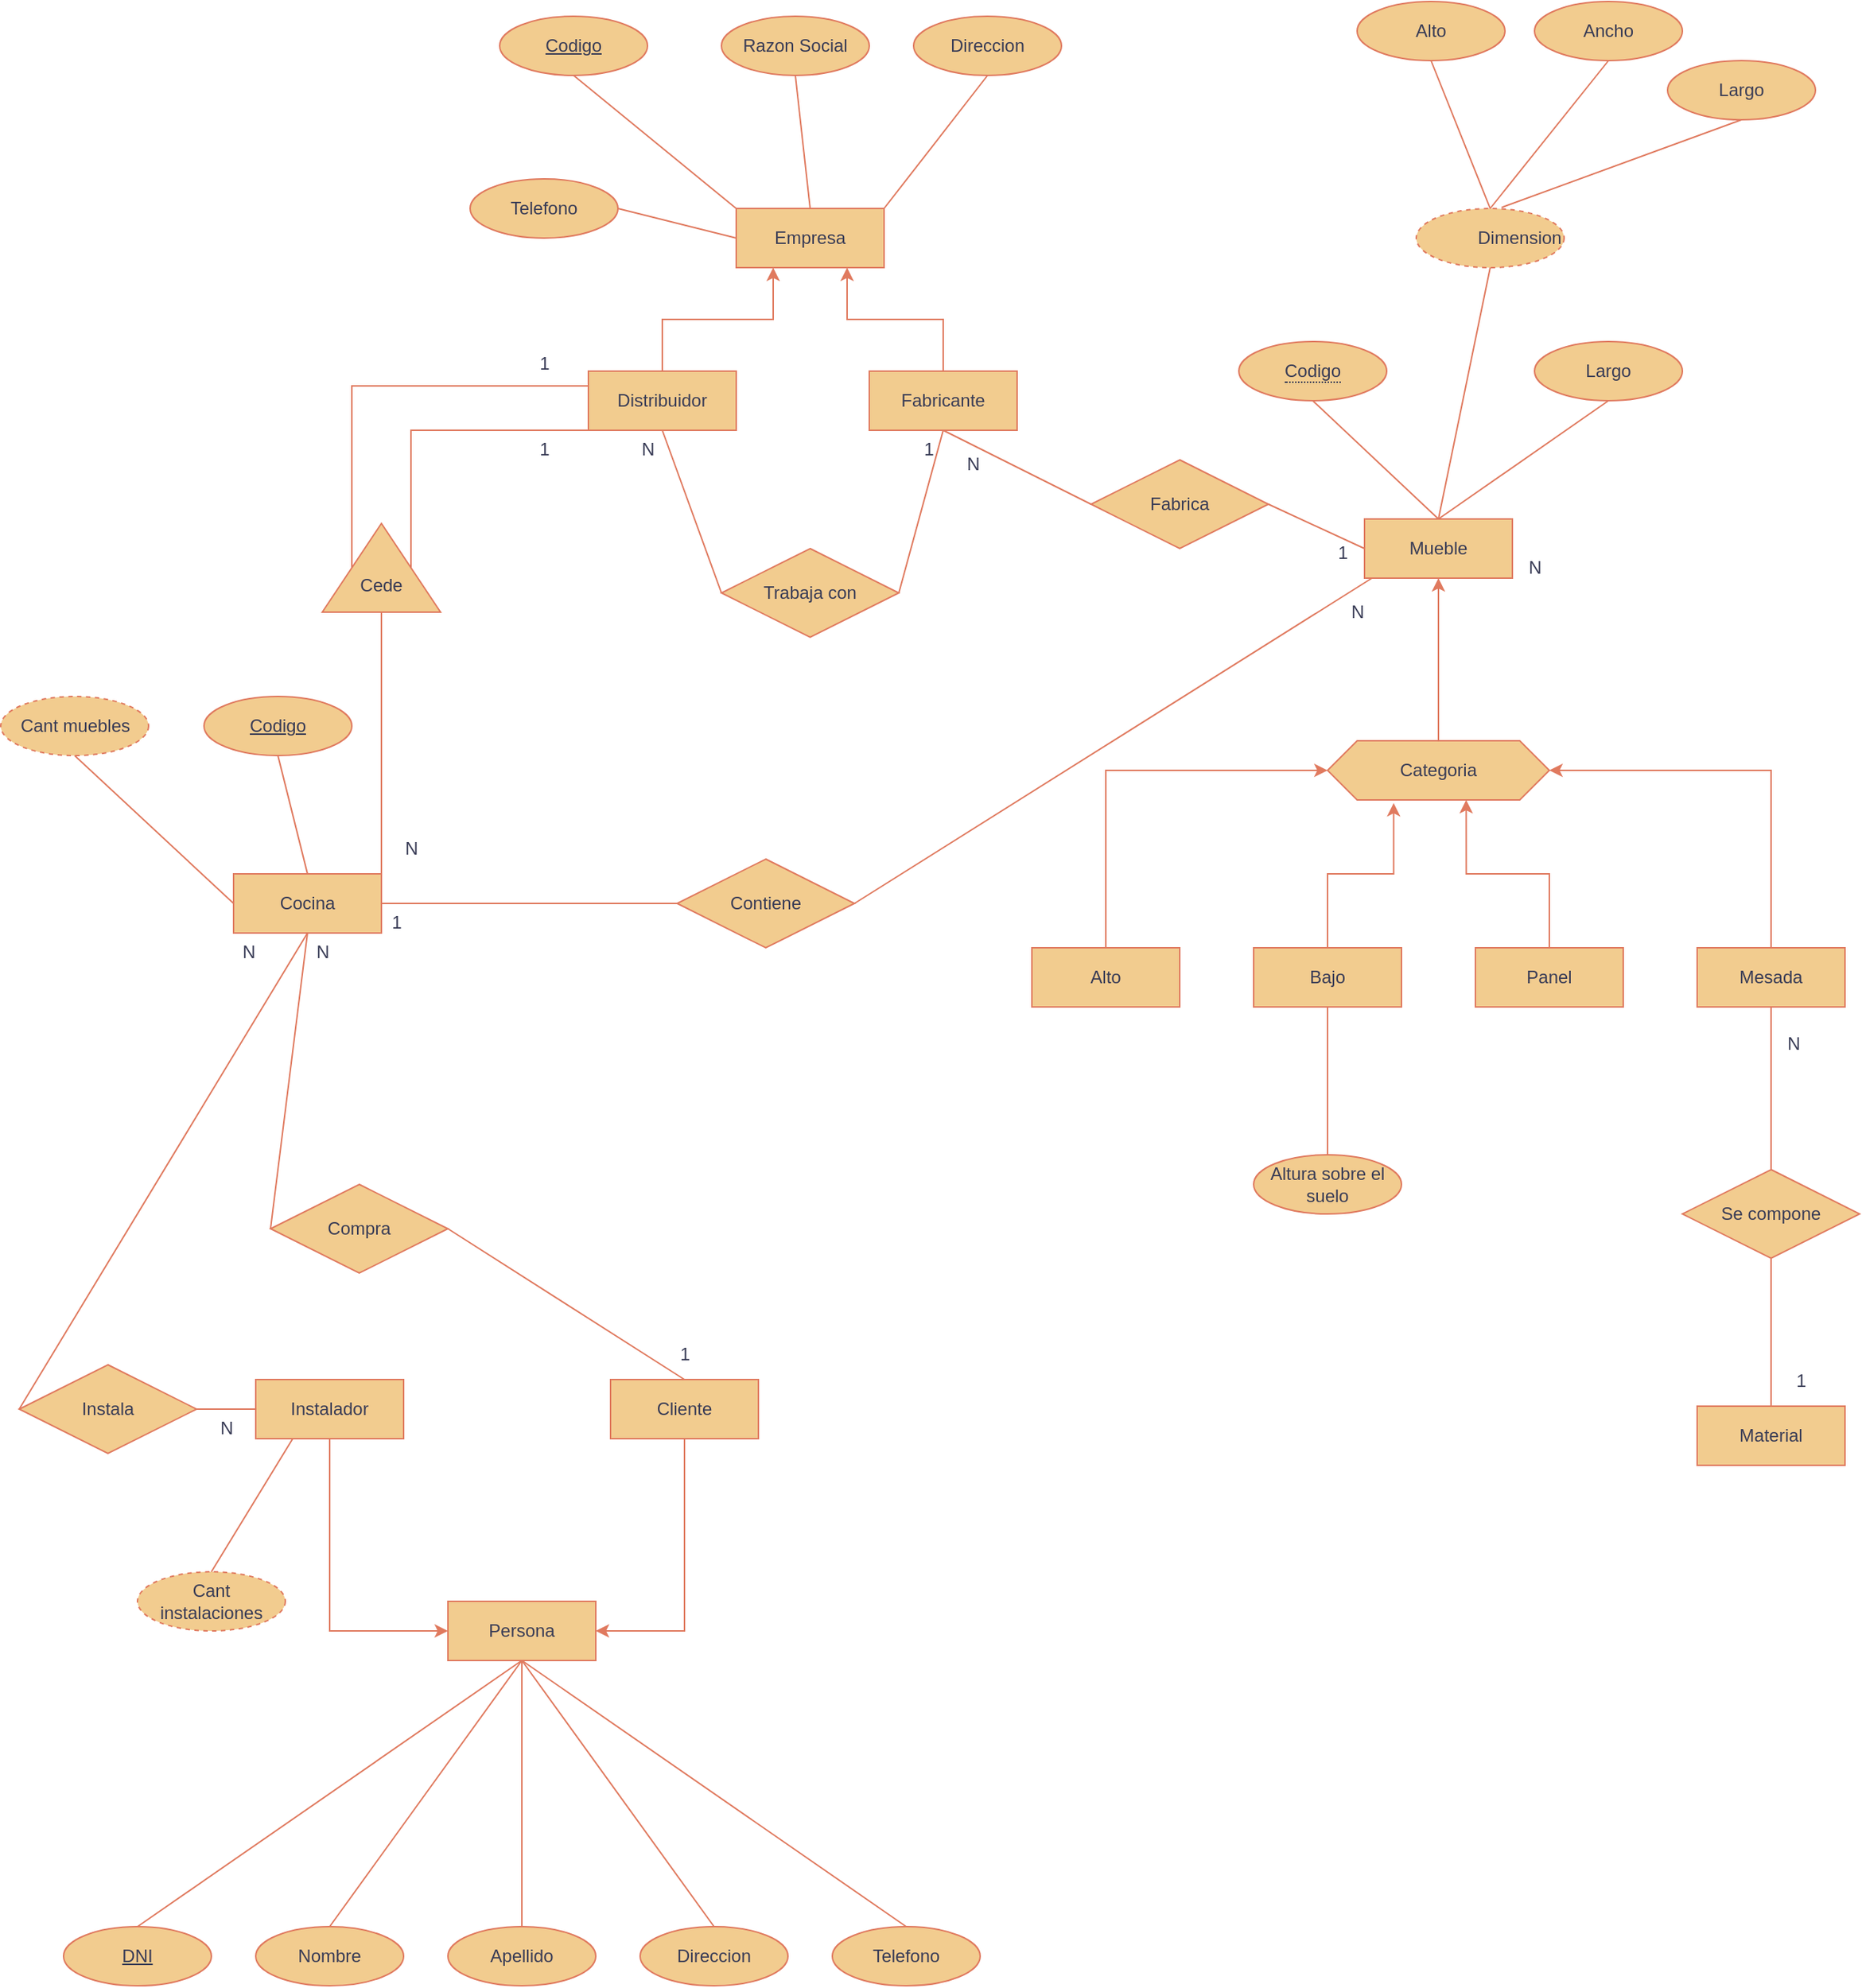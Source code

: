 <mxfile version="21.6.5" type="device">
  <diagram id="R2lEEEUBdFMjLlhIrx00" name="Page-1">
    <mxGraphModel dx="2899" dy="2183" grid="1" gridSize="10" guides="1" tooltips="1" connect="1" arrows="1" fold="1" page="1" pageScale="1" pageWidth="850" pageHeight="1100" math="0" shadow="0" extFonts="Permanent Marker^https://fonts.googleapis.com/css?family=Permanent+Marker">
      <root>
        <mxCell id="0" />
        <mxCell id="1" parent="0" />
        <mxCell id="NryGgpOGRcK6F-IaQpkT-3" value="Empresa&lt;span dir=&quot;ltr&quot; class=&quot;ui-provider iv b c d e f g h i j k l m n o p q r s t u v w x y z ab ac ae af ag ah ai aj ak&quot;&gt;&lt;/span&gt;" style="whiteSpace=wrap;html=1;align=center;strokeColor=#E07A5F;fontColor=#393C56;fillColor=#F2CC8F;" vertex="1" parent="1">
          <mxGeometry x="-60" y="20" width="100" height="40" as="geometry" />
        </mxCell>
        <mxCell id="NryGgpOGRcK6F-IaQpkT-4" value="Mueble" style="whiteSpace=wrap;html=1;align=center;strokeColor=#E07A5F;fontColor=#393C56;fillColor=#F2CC8F;" vertex="1" parent="1">
          <mxGeometry x="365" y="230" width="100" height="40" as="geometry" />
        </mxCell>
        <mxCell id="NryGgpOGRcK6F-IaQpkT-24" style="edgeStyle=orthogonalEdgeStyle;rounded=0;orthogonalLoop=1;jettySize=auto;html=1;exitX=0.5;exitY=0;exitDx=0;exitDy=0;entryX=0;entryY=0.5;entryDx=0;entryDy=0;strokeColor=#E07A5F;fontColor=#393C56;fillColor=#F2CC8F;" edge="1" parent="1" source="NryGgpOGRcK6F-IaQpkT-5" target="NryGgpOGRcK6F-IaQpkT-23">
          <mxGeometry relative="1" as="geometry">
            <mxPoint x="190.0" y="520" as="sourcePoint" />
          </mxGeometry>
        </mxCell>
        <mxCell id="NryGgpOGRcK6F-IaQpkT-5" value="Alto" style="whiteSpace=wrap;html=1;align=center;strokeColor=#E07A5F;fontColor=#393C56;fillColor=#F2CC8F;" vertex="1" parent="1">
          <mxGeometry x="140" y="520" width="100" height="40" as="geometry" />
        </mxCell>
        <mxCell id="NryGgpOGRcK6F-IaQpkT-6" value="&lt;span style=&quot;border-bottom: 1px dotted&quot;&gt;Codigo&lt;/span&gt;" style="ellipse;whiteSpace=wrap;html=1;align=center;strokeColor=#E07A5F;fontColor=#393C56;fillColor=#F2CC8F;" vertex="1" parent="1">
          <mxGeometry x="280" y="110" width="100" height="40" as="geometry" />
        </mxCell>
        <mxCell id="NryGgpOGRcK6F-IaQpkT-8" value="" style="endArrow=none;html=1;rounded=0;strokeColor=#E07A5F;fontColor=#393C56;fillColor=#F2CC8F;entryX=0.5;entryY=1;entryDx=0;entryDy=0;exitX=0.5;exitY=0;exitDx=0;exitDy=0;" edge="1" parent="1" source="NryGgpOGRcK6F-IaQpkT-4" target="NryGgpOGRcK6F-IaQpkT-6">
          <mxGeometry width="50" height="50" relative="1" as="geometry">
            <mxPoint x="330" y="130" as="sourcePoint" />
            <mxPoint x="360" y="160" as="targetPoint" />
          </mxGeometry>
        </mxCell>
        <mxCell id="NryGgpOGRcK6F-IaQpkT-9" value="&lt;blockquote style=&quot;margin: 0 0 0 40px; border: none; padding: 0px;&quot;&gt;Dimension&lt;/blockquote&gt;" style="ellipse;whiteSpace=wrap;html=1;align=center;dashed=1;strokeColor=#E07A5F;fontColor=#393C56;fillColor=#F2CC8F;" vertex="1" parent="1">
          <mxGeometry x="400" y="20" width="100" height="40" as="geometry" />
        </mxCell>
        <mxCell id="NryGgpOGRcK6F-IaQpkT-10" value="" style="endArrow=none;html=1;rounded=0;strokeColor=#E07A5F;fontColor=#393C56;fillColor=#F2CC8F;entryX=0.5;entryY=1;entryDx=0;entryDy=0;exitX=0.5;exitY=0;exitDx=0;exitDy=0;" edge="1" parent="1" source="NryGgpOGRcK6F-IaQpkT-4" target="NryGgpOGRcK6F-IaQpkT-9">
          <mxGeometry width="50" height="50" relative="1" as="geometry">
            <mxPoint x="355" y="130" as="sourcePoint" />
            <mxPoint x="330" y="70" as="targetPoint" />
          </mxGeometry>
        </mxCell>
        <mxCell id="NryGgpOGRcK6F-IaQpkT-11" value="Alto" style="ellipse;whiteSpace=wrap;html=1;align=center;strokeColor=#E07A5F;fontColor=#393C56;fillColor=#F2CC8F;" vertex="1" parent="1">
          <mxGeometry x="360" y="-120" width="100" height="40" as="geometry" />
        </mxCell>
        <mxCell id="NryGgpOGRcK6F-IaQpkT-12" value="Ancho" style="ellipse;whiteSpace=wrap;html=1;align=center;strokeColor=#E07A5F;fontColor=#393C56;fillColor=#F2CC8F;" vertex="1" parent="1">
          <mxGeometry x="480" y="-120" width="100" height="40" as="geometry" />
        </mxCell>
        <mxCell id="NryGgpOGRcK6F-IaQpkT-13" value="Largo" style="ellipse;whiteSpace=wrap;html=1;align=center;strokeColor=#E07A5F;fontColor=#393C56;fillColor=#F2CC8F;" vertex="1" parent="1">
          <mxGeometry x="570" y="-80" width="100" height="40" as="geometry" />
        </mxCell>
        <mxCell id="NryGgpOGRcK6F-IaQpkT-14" value="" style="endArrow=none;html=1;rounded=0;strokeColor=#E07A5F;fontColor=#393C56;fillColor=#F2CC8F;entryX=0.5;entryY=1;entryDx=0;entryDy=0;exitX=0.5;exitY=0;exitDx=0;exitDy=0;" edge="1" parent="1" source="NryGgpOGRcK6F-IaQpkT-9" target="NryGgpOGRcK6F-IaQpkT-11">
          <mxGeometry width="50" height="50" relative="1" as="geometry">
            <mxPoint x="360" y="140" as="sourcePoint" />
            <mxPoint x="460" y="70" as="targetPoint" />
          </mxGeometry>
        </mxCell>
        <mxCell id="NryGgpOGRcK6F-IaQpkT-15" value="" style="endArrow=none;html=1;rounded=0;strokeColor=#E07A5F;fontColor=#393C56;fillColor=#F2CC8F;entryX=0.5;entryY=1;entryDx=0;entryDy=0;exitX=0.5;exitY=0;exitDx=0;exitDy=0;" edge="1" parent="1" source="NryGgpOGRcK6F-IaQpkT-9" target="NryGgpOGRcK6F-IaQpkT-12">
          <mxGeometry width="50" height="50" relative="1" as="geometry">
            <mxPoint x="460" y="30" as="sourcePoint" />
            <mxPoint x="420" y="-70" as="targetPoint" />
          </mxGeometry>
        </mxCell>
        <mxCell id="NryGgpOGRcK6F-IaQpkT-16" value="" style="endArrow=none;html=1;rounded=0;strokeColor=#E07A5F;fontColor=#393C56;fillColor=#F2CC8F;entryX=0.5;entryY=1;entryDx=0;entryDy=0;exitX=0.577;exitY=-0.017;exitDx=0;exitDy=0;exitPerimeter=0;" edge="1" parent="1" source="NryGgpOGRcK6F-IaQpkT-9" target="NryGgpOGRcK6F-IaQpkT-13">
          <mxGeometry width="50" height="50" relative="1" as="geometry">
            <mxPoint x="460" y="30" as="sourcePoint" />
            <mxPoint x="540" y="-70" as="targetPoint" />
          </mxGeometry>
        </mxCell>
        <mxCell id="NryGgpOGRcK6F-IaQpkT-18" value="Largo" style="ellipse;whiteSpace=wrap;html=1;align=center;strokeColor=#E07A5F;fontColor=#393C56;fillColor=#F2CC8F;" vertex="1" parent="1">
          <mxGeometry x="480" y="110" width="100" height="40" as="geometry" />
        </mxCell>
        <mxCell id="NryGgpOGRcK6F-IaQpkT-19" value="" style="endArrow=none;html=1;rounded=0;strokeColor=#E07A5F;fontColor=#393C56;fillColor=#F2CC8F;entryX=0.5;entryY=1;entryDx=0;entryDy=0;exitX=0.5;exitY=0;exitDx=0;exitDy=0;" edge="1" parent="1" source="NryGgpOGRcK6F-IaQpkT-4" target="NryGgpOGRcK6F-IaQpkT-18">
          <mxGeometry width="50" height="50" relative="1" as="geometry">
            <mxPoint x="528" y="129" as="sourcePoint" />
            <mxPoint x="690" y="70" as="targetPoint" />
          </mxGeometry>
        </mxCell>
        <mxCell id="NryGgpOGRcK6F-IaQpkT-25" style="edgeStyle=orthogonalEdgeStyle;rounded=0;orthogonalLoop=1;jettySize=auto;html=1;exitX=0.5;exitY=0;exitDx=0;exitDy=0;entryX=0.298;entryY=1.052;entryDx=0;entryDy=0;entryPerimeter=0;strokeColor=#E07A5F;fontColor=#393C56;fillColor=#F2CC8F;" edge="1" parent="1" source="NryGgpOGRcK6F-IaQpkT-20" target="NryGgpOGRcK6F-IaQpkT-23">
          <mxGeometry relative="1" as="geometry" />
        </mxCell>
        <mxCell id="NryGgpOGRcK6F-IaQpkT-20" value="Bajo" style="whiteSpace=wrap;html=1;align=center;strokeColor=#E07A5F;fontColor=#393C56;fillColor=#F2CC8F;" vertex="1" parent="1">
          <mxGeometry x="290" y="520" width="100" height="40" as="geometry" />
        </mxCell>
        <mxCell id="NryGgpOGRcK6F-IaQpkT-27" style="edgeStyle=orthogonalEdgeStyle;rounded=0;orthogonalLoop=1;jettySize=auto;html=1;exitX=0.5;exitY=0;exitDx=0;exitDy=0;entryX=1;entryY=0.5;entryDx=0;entryDy=0;strokeColor=#E07A5F;fontColor=#393C56;fillColor=#F2CC8F;" edge="1" parent="1" source="NryGgpOGRcK6F-IaQpkT-21" target="NryGgpOGRcK6F-IaQpkT-23">
          <mxGeometry relative="1" as="geometry" />
        </mxCell>
        <mxCell id="NryGgpOGRcK6F-IaQpkT-21" value="Mesada" style="whiteSpace=wrap;html=1;align=center;strokeColor=#E07A5F;fontColor=#393C56;fillColor=#F2CC8F;" vertex="1" parent="1">
          <mxGeometry x="590" y="520" width="100" height="40" as="geometry" />
        </mxCell>
        <mxCell id="NryGgpOGRcK6F-IaQpkT-26" style="edgeStyle=orthogonalEdgeStyle;rounded=0;orthogonalLoop=1;jettySize=auto;html=1;exitX=0.5;exitY=0;exitDx=0;exitDy=0;entryX=0.625;entryY=1;entryDx=0;entryDy=0;strokeColor=#E07A5F;fontColor=#393C56;fillColor=#F2CC8F;" edge="1" parent="1" source="NryGgpOGRcK6F-IaQpkT-22" target="NryGgpOGRcK6F-IaQpkT-23">
          <mxGeometry relative="1" as="geometry" />
        </mxCell>
        <mxCell id="NryGgpOGRcK6F-IaQpkT-22" value="Panel" style="whiteSpace=wrap;html=1;align=center;strokeColor=#E07A5F;fontColor=#393C56;fillColor=#F2CC8F;" vertex="1" parent="1">
          <mxGeometry x="440" y="520" width="100" height="40" as="geometry" />
        </mxCell>
        <mxCell id="NryGgpOGRcK6F-IaQpkT-28" style="edgeStyle=orthogonalEdgeStyle;rounded=0;orthogonalLoop=1;jettySize=auto;html=1;entryX=0.5;entryY=1;entryDx=0;entryDy=0;strokeColor=#E07A5F;fontColor=#393C56;fillColor=#F2CC8F;" edge="1" parent="1" source="NryGgpOGRcK6F-IaQpkT-23" target="NryGgpOGRcK6F-IaQpkT-4">
          <mxGeometry relative="1" as="geometry" />
        </mxCell>
        <mxCell id="NryGgpOGRcK6F-IaQpkT-23" value="Categoria" style="shape=hexagon;perimeter=hexagonPerimeter2;whiteSpace=wrap;html=1;fixedSize=1;strokeColor=#E07A5F;fontColor=#393C56;fillColor=#F2CC8F;" vertex="1" parent="1">
          <mxGeometry x="340" y="380" width="150" height="40" as="geometry" />
        </mxCell>
        <mxCell id="NryGgpOGRcK6F-IaQpkT-29" value="Se compone" style="shape=rhombus;perimeter=rhombusPerimeter;whiteSpace=wrap;html=1;align=center;strokeColor=#E07A5F;fontColor=#393C56;fillColor=#F2CC8F;" vertex="1" parent="1">
          <mxGeometry x="580" y="670" width="120" height="60" as="geometry" />
        </mxCell>
        <mxCell id="NryGgpOGRcK6F-IaQpkT-30" value="Material" style="whiteSpace=wrap;html=1;align=center;strokeColor=#E07A5F;fontColor=#393C56;fillColor=#F2CC8F;" vertex="1" parent="1">
          <mxGeometry x="590" y="830" width="100" height="40" as="geometry" />
        </mxCell>
        <mxCell id="NryGgpOGRcK6F-IaQpkT-31" value="" style="endArrow=none;html=1;rounded=0;strokeColor=#E07A5F;fontColor=#393C56;fillColor=#F2CC8F;entryX=0.5;entryY=0;entryDx=0;entryDy=0;exitX=0.5;exitY=1;exitDx=0;exitDy=0;" edge="1" parent="1" source="NryGgpOGRcK6F-IaQpkT-21" target="NryGgpOGRcK6F-IaQpkT-29">
          <mxGeometry width="50" height="50" relative="1" as="geometry">
            <mxPoint x="475" y="260" as="sourcePoint" />
            <mxPoint x="550" y="240" as="targetPoint" />
          </mxGeometry>
        </mxCell>
        <mxCell id="NryGgpOGRcK6F-IaQpkT-32" value="" style="endArrow=none;html=1;rounded=0;strokeColor=#E07A5F;fontColor=#393C56;fillColor=#F2CC8F;entryX=0.5;entryY=0;entryDx=0;entryDy=0;exitX=0.5;exitY=1;exitDx=0;exitDy=0;" edge="1" parent="1" source="NryGgpOGRcK6F-IaQpkT-29" target="NryGgpOGRcK6F-IaQpkT-30">
          <mxGeometry width="50" height="50" relative="1" as="geometry">
            <mxPoint x="650" y="570" as="sourcePoint" />
            <mxPoint x="650" y="680" as="targetPoint" />
          </mxGeometry>
        </mxCell>
        <mxCell id="NryGgpOGRcK6F-IaQpkT-33" value="Altura sobre el suelo" style="ellipse;whiteSpace=wrap;html=1;align=center;strokeColor=#E07A5F;fontColor=#393C56;fillColor=#F2CC8F;" vertex="1" parent="1">
          <mxGeometry x="290" y="660" width="100" height="40" as="geometry" />
        </mxCell>
        <mxCell id="NryGgpOGRcK6F-IaQpkT-34" value="" style="endArrow=none;html=1;rounded=0;strokeColor=#E07A5F;fontColor=#393C56;fillColor=#F2CC8F;entryX=0.5;entryY=0;entryDx=0;entryDy=0;exitX=0.5;exitY=1;exitDx=0;exitDy=0;" edge="1" parent="1" source="NryGgpOGRcK6F-IaQpkT-20" target="NryGgpOGRcK6F-IaQpkT-33">
          <mxGeometry width="50" height="50" relative="1" as="geometry">
            <mxPoint x="650" y="570" as="sourcePoint" />
            <mxPoint x="650" y="680" as="targetPoint" />
          </mxGeometry>
        </mxCell>
        <mxCell id="NryGgpOGRcK6F-IaQpkT-35" value="Codigo" style="ellipse;whiteSpace=wrap;html=1;align=center;fontStyle=4;strokeColor=#E07A5F;fontColor=#393C56;fillColor=#F2CC8F;" vertex="1" parent="1">
          <mxGeometry x="-220" y="-110" width="100" height="40" as="geometry" />
        </mxCell>
        <mxCell id="NryGgpOGRcK6F-IaQpkT-36" value="Direccion" style="ellipse;whiteSpace=wrap;html=1;align=center;strokeColor=#E07A5F;fontColor=#393C56;fillColor=#F2CC8F;" vertex="1" parent="1">
          <mxGeometry x="60" y="-110" width="100" height="40" as="geometry" />
        </mxCell>
        <mxCell id="NryGgpOGRcK6F-IaQpkT-37" value="Razon Social" style="ellipse;whiteSpace=wrap;html=1;align=center;strokeColor=#E07A5F;fontColor=#393C56;fillColor=#F2CC8F;" vertex="1" parent="1">
          <mxGeometry x="-70" y="-110" width="100" height="40" as="geometry" />
        </mxCell>
        <mxCell id="NryGgpOGRcK6F-IaQpkT-38" value="Telefono" style="ellipse;whiteSpace=wrap;html=1;align=center;strokeColor=#E07A5F;fontColor=#393C56;fillColor=#F2CC8F;" vertex="1" parent="1">
          <mxGeometry x="-240" width="100" height="40" as="geometry" />
        </mxCell>
        <mxCell id="NryGgpOGRcK6F-IaQpkT-39" value="" style="endArrow=none;html=1;rounded=0;strokeColor=#E07A5F;fontColor=#393C56;fillColor=#F2CC8F;entryX=1;entryY=0.5;entryDx=0;entryDy=0;exitX=0;exitY=0.5;exitDx=0;exitDy=0;" edge="1" parent="1" source="NryGgpOGRcK6F-IaQpkT-3" target="NryGgpOGRcK6F-IaQpkT-38">
          <mxGeometry width="50" height="50" relative="1" as="geometry">
            <mxPoint x="410" y="100" as="sourcePoint" />
            <mxPoint x="400" y="30" as="targetPoint" />
          </mxGeometry>
        </mxCell>
        <mxCell id="NryGgpOGRcK6F-IaQpkT-40" value="" style="endArrow=none;html=1;rounded=0;strokeColor=#E07A5F;fontColor=#393C56;fillColor=#F2CC8F;entryX=0.5;entryY=1;entryDx=0;entryDy=0;exitX=0;exitY=0;exitDx=0;exitDy=0;" edge="1" parent="1" source="NryGgpOGRcK6F-IaQpkT-3" target="NryGgpOGRcK6F-IaQpkT-35">
          <mxGeometry width="50" height="50" relative="1" as="geometry">
            <mxPoint x="-50" y="50" as="sourcePoint" />
            <mxPoint x="-130" y="30" as="targetPoint" />
          </mxGeometry>
        </mxCell>
        <mxCell id="NryGgpOGRcK6F-IaQpkT-41" value="" style="endArrow=none;html=1;rounded=0;strokeColor=#E07A5F;fontColor=#393C56;fillColor=#F2CC8F;entryX=0.5;entryY=1;entryDx=0;entryDy=0;exitX=0.5;exitY=0;exitDx=0;exitDy=0;" edge="1" parent="1" source="NryGgpOGRcK6F-IaQpkT-3" target="NryGgpOGRcK6F-IaQpkT-37">
          <mxGeometry width="50" height="50" relative="1" as="geometry">
            <mxPoint x="-50" y="30" as="sourcePoint" />
            <mxPoint x="-160" y="-60" as="targetPoint" />
          </mxGeometry>
        </mxCell>
        <mxCell id="NryGgpOGRcK6F-IaQpkT-42" value="" style="endArrow=none;html=1;rounded=0;strokeColor=#E07A5F;fontColor=#393C56;fillColor=#F2CC8F;entryX=0.5;entryY=1;entryDx=0;entryDy=0;exitX=1;exitY=0;exitDx=0;exitDy=0;" edge="1" parent="1" source="NryGgpOGRcK6F-IaQpkT-3" target="NryGgpOGRcK6F-IaQpkT-36">
          <mxGeometry width="50" height="50" relative="1" as="geometry">
            <mxPoint x="-40" y="40" as="sourcePoint" />
            <mxPoint x="-150" y="-50" as="targetPoint" />
          </mxGeometry>
        </mxCell>
        <mxCell id="NryGgpOGRcK6F-IaQpkT-45" style="edgeStyle=orthogonalEdgeStyle;rounded=0;orthogonalLoop=1;jettySize=auto;html=1;exitX=0.5;exitY=0;exitDx=0;exitDy=0;entryX=0.25;entryY=1;entryDx=0;entryDy=0;strokeColor=#E07A5F;fontColor=#393C56;fillColor=#F2CC8F;" edge="1" parent="1" source="NryGgpOGRcK6F-IaQpkT-43" target="NryGgpOGRcK6F-IaQpkT-3">
          <mxGeometry relative="1" as="geometry" />
        </mxCell>
        <mxCell id="NryGgpOGRcK6F-IaQpkT-43" value="Distribuidor" style="whiteSpace=wrap;html=1;align=center;strokeColor=#E07A5F;fontColor=#393C56;fillColor=#F2CC8F;" vertex="1" parent="1">
          <mxGeometry x="-160" y="130" width="100" height="40" as="geometry" />
        </mxCell>
        <mxCell id="NryGgpOGRcK6F-IaQpkT-46" style="edgeStyle=orthogonalEdgeStyle;rounded=0;orthogonalLoop=1;jettySize=auto;html=1;exitX=0.5;exitY=0;exitDx=0;exitDy=0;entryX=0.75;entryY=1;entryDx=0;entryDy=0;strokeColor=#E07A5F;fontColor=#393C56;fillColor=#F2CC8F;" edge="1" parent="1" source="NryGgpOGRcK6F-IaQpkT-44" target="NryGgpOGRcK6F-IaQpkT-3">
          <mxGeometry relative="1" as="geometry" />
        </mxCell>
        <mxCell id="NryGgpOGRcK6F-IaQpkT-44" value="Fabricante" style="whiteSpace=wrap;html=1;align=center;strokeColor=#E07A5F;fontColor=#393C56;fillColor=#F2CC8F;" vertex="1" parent="1">
          <mxGeometry x="30" y="130" width="100" height="40" as="geometry" />
        </mxCell>
        <mxCell id="NryGgpOGRcK6F-IaQpkT-48" value="" style="endArrow=none;html=1;rounded=0;strokeColor=#E07A5F;fontColor=#393C56;fillColor=#F2CC8F;entryX=1;entryY=0.5;entryDx=0;entryDy=0;exitX=0;exitY=0.5;exitDx=0;exitDy=0;" edge="1" parent="1" source="NryGgpOGRcK6F-IaQpkT-4" target="NryGgpOGRcK6F-IaQpkT-50">
          <mxGeometry width="50" height="50" relative="1" as="geometry">
            <mxPoint x="400" y="240" as="sourcePoint" />
            <mxPoint x="300" y="220.0" as="targetPoint" />
          </mxGeometry>
        </mxCell>
        <mxCell id="NryGgpOGRcK6F-IaQpkT-49" value="" style="endArrow=none;html=1;rounded=0;strokeColor=#E07A5F;fontColor=#393C56;fillColor=#F2CC8F;entryX=0.5;entryY=1;entryDx=0;entryDy=0;exitX=0;exitY=0.5;exitDx=0;exitDy=0;" edge="1" parent="1" source="NryGgpOGRcK6F-IaQpkT-50" target="NryGgpOGRcK6F-IaQpkT-44">
          <mxGeometry width="50" height="50" relative="1" as="geometry">
            <mxPoint x="180" y="220.0" as="sourcePoint" />
            <mxPoint x="310" y="230" as="targetPoint" />
          </mxGeometry>
        </mxCell>
        <mxCell id="NryGgpOGRcK6F-IaQpkT-50" value="Fabrica" style="shape=rhombus;perimeter=rhombusPerimeter;whiteSpace=wrap;html=1;align=center;strokeColor=#E07A5F;fontColor=#393C56;fillColor=#F2CC8F;" vertex="1" parent="1">
          <mxGeometry x="180" y="190" width="120" height="60" as="geometry" />
        </mxCell>
        <mxCell id="NryGgpOGRcK6F-IaQpkT-51" value="" style="endArrow=none;html=1;rounded=0;strokeColor=#E07A5F;fontColor=#393C56;fillColor=#F2CC8F;entryX=1;entryY=0.5;entryDx=0;entryDy=0;" edge="1" parent="1" target="NryGgpOGRcK6F-IaQpkT-53">
          <mxGeometry width="50" height="50" relative="1" as="geometry">
            <mxPoint x="80" y="170" as="sourcePoint" />
            <mxPoint x="65" y="280.0" as="targetPoint" />
          </mxGeometry>
        </mxCell>
        <mxCell id="NryGgpOGRcK6F-IaQpkT-52" value="" style="endArrow=none;html=1;rounded=0;strokeColor=#E07A5F;fontColor=#393C56;fillColor=#F2CC8F;entryX=0.5;entryY=1;entryDx=0;entryDy=0;exitX=0;exitY=0.5;exitDx=0;exitDy=0;" edge="1" parent="1" source="NryGgpOGRcK6F-IaQpkT-53" target="NryGgpOGRcK6F-IaQpkT-43">
          <mxGeometry width="50" height="50" relative="1" as="geometry">
            <mxPoint x="-55" y="280.0" as="sourcePoint" />
            <mxPoint x="-155" y="230" as="targetPoint" />
          </mxGeometry>
        </mxCell>
        <mxCell id="NryGgpOGRcK6F-IaQpkT-53" value="Trabaja con" style="shape=rhombus;perimeter=rhombusPerimeter;whiteSpace=wrap;html=1;align=center;strokeColor=#E07A5F;fontColor=#393C56;fillColor=#F2CC8F;" vertex="1" parent="1">
          <mxGeometry x="-70" y="250" width="120" height="60" as="geometry" />
        </mxCell>
        <mxCell id="NryGgpOGRcK6F-IaQpkT-54" value="1" style="text;html=1;align=center;verticalAlign=middle;resizable=0;points=[];autosize=1;strokeColor=none;fillColor=none;fontColor=#393C56;" vertex="1" parent="1">
          <mxGeometry x="55" y="168" width="30" height="30" as="geometry" />
        </mxCell>
        <mxCell id="NryGgpOGRcK6F-IaQpkT-55" value="N" style="text;html=1;align=center;verticalAlign=middle;resizable=0;points=[];autosize=1;strokeColor=none;fillColor=none;fontColor=#393C56;" vertex="1" parent="1">
          <mxGeometry x="-135" y="168" width="30" height="30" as="geometry" />
        </mxCell>
        <mxCell id="NryGgpOGRcK6F-IaQpkT-56" value="Cocina" style="whiteSpace=wrap;html=1;align=center;strokeColor=#E07A5F;fontColor=#393C56;fillColor=#F2CC8F;" vertex="1" parent="1">
          <mxGeometry x="-400" y="470" width="100" height="40" as="geometry" />
        </mxCell>
        <mxCell id="NryGgpOGRcK6F-IaQpkT-57" value="1" style="text;html=1;align=center;verticalAlign=middle;resizable=0;points=[];autosize=1;strokeColor=none;fillColor=none;fontColor=#393C56;" vertex="1" parent="1">
          <mxGeometry x="335" y="238" width="30" height="30" as="geometry" />
        </mxCell>
        <mxCell id="NryGgpOGRcK6F-IaQpkT-58" value="N" style="text;html=1;align=center;verticalAlign=middle;resizable=0;points=[];autosize=1;strokeColor=none;fillColor=none;fontColor=#393C56;" vertex="1" parent="1">
          <mxGeometry x="85" y="178" width="30" height="30" as="geometry" />
        </mxCell>
        <mxCell id="NryGgpOGRcK6F-IaQpkT-65" value="Contiene" style="shape=rhombus;perimeter=rhombusPerimeter;whiteSpace=wrap;html=1;align=center;strokeColor=#E07A5F;fontColor=#393C56;fillColor=#F2CC8F;" vertex="1" parent="1">
          <mxGeometry x="-100" y="460" width="120" height="60" as="geometry" />
        </mxCell>
        <mxCell id="NryGgpOGRcK6F-IaQpkT-67" value="" style="endArrow=none;html=1;rounded=0;strokeColor=#E07A5F;fontColor=#393C56;fillColor=#F2CC8F;entryX=1;entryY=0.5;entryDx=0;entryDy=0;exitX=1.167;exitY=1.067;exitDx=0;exitDy=0;exitPerimeter=0;" edge="1" parent="1" source="NryGgpOGRcK6F-IaQpkT-57" target="NryGgpOGRcK6F-IaQpkT-65">
          <mxGeometry width="50" height="50" relative="1" as="geometry">
            <mxPoint x="660" y="260" as="sourcePoint" />
            <mxPoint x="730" y="260" as="targetPoint" />
          </mxGeometry>
        </mxCell>
        <mxCell id="NryGgpOGRcK6F-IaQpkT-69" value="N" style="text;html=1;align=center;verticalAlign=middle;resizable=0;points=[];autosize=1;strokeColor=none;fillColor=none;fontColor=#393C56;" vertex="1" parent="1">
          <mxGeometry x="465" y="248" width="30" height="30" as="geometry" />
        </mxCell>
        <mxCell id="NryGgpOGRcK6F-IaQpkT-78" style="edgeStyle=orthogonalEdgeStyle;rounded=0;orthogonalLoop=1;jettySize=auto;html=1;exitX=0.5;exitY=1;exitDx=0;exitDy=0;entryX=0;entryY=0.5;entryDx=0;entryDy=0;strokeColor=#E07A5F;fontColor=#393C56;fillColor=#F2CC8F;" edge="1" parent="1" source="NryGgpOGRcK6F-IaQpkT-70" target="NryGgpOGRcK6F-IaQpkT-77">
          <mxGeometry relative="1" as="geometry" />
        </mxCell>
        <mxCell id="NryGgpOGRcK6F-IaQpkT-70" value="Instalador" style="whiteSpace=wrap;html=1;align=center;strokeColor=#E07A5F;fontColor=#393C56;fillColor=#F2CC8F;" vertex="1" parent="1">
          <mxGeometry x="-385" y="812" width="100" height="40" as="geometry" />
        </mxCell>
        <mxCell id="NryGgpOGRcK6F-IaQpkT-71" value="Instala" style="shape=rhombus;perimeter=rhombusPerimeter;whiteSpace=wrap;html=1;align=center;strokeColor=#E07A5F;fontColor=#393C56;fillColor=#F2CC8F;" vertex="1" parent="1">
          <mxGeometry x="-545" y="802" width="120" height="60" as="geometry" />
        </mxCell>
        <mxCell id="NryGgpOGRcK6F-IaQpkT-72" value="" style="endArrow=none;html=1;rounded=0;strokeColor=#E07A5F;fontColor=#393C56;fillColor=#F2CC8F;entryX=0;entryY=0.5;entryDx=0;entryDy=0;exitX=0.5;exitY=1;exitDx=0;exitDy=0;" edge="1" parent="1" source="NryGgpOGRcK6F-IaQpkT-56" target="NryGgpOGRcK6F-IaQpkT-71">
          <mxGeometry width="50" height="50" relative="1" as="geometry">
            <mxPoint x="-535" y="512" as="sourcePoint" />
            <mxPoint x="-455" y="460" as="targetPoint" />
          </mxGeometry>
        </mxCell>
        <mxCell id="NryGgpOGRcK6F-IaQpkT-73" value="" style="endArrow=none;html=1;rounded=0;strokeColor=#E07A5F;fontColor=#393C56;fillColor=#F2CC8F;entryX=0;entryY=0.5;entryDx=0;entryDy=0;exitX=1;exitY=0.5;exitDx=0;exitDy=0;" edge="1" parent="1" source="NryGgpOGRcK6F-IaQpkT-71" target="NryGgpOGRcK6F-IaQpkT-70">
          <mxGeometry width="50" height="50" relative="1" as="geometry">
            <mxPoint x="-535" y="552" as="sourcePoint" />
            <mxPoint x="-515" y="652" as="targetPoint" />
          </mxGeometry>
        </mxCell>
        <mxCell id="NryGgpOGRcK6F-IaQpkT-74" value="DNI" style="ellipse;whiteSpace=wrap;html=1;align=center;fontStyle=4;strokeColor=#E07A5F;fontColor=#393C56;fillColor=#F2CC8F;" vertex="1" parent="1">
          <mxGeometry x="-515" y="1182" width="100" height="40" as="geometry" />
        </mxCell>
        <mxCell id="NryGgpOGRcK6F-IaQpkT-75" value="Nombre" style="ellipse;whiteSpace=wrap;html=1;align=center;strokeColor=#E07A5F;fontColor=#393C56;fillColor=#F2CC8F;" vertex="1" parent="1">
          <mxGeometry x="-385" y="1182" width="100" height="40" as="geometry" />
        </mxCell>
        <mxCell id="NryGgpOGRcK6F-IaQpkT-79" style="edgeStyle=orthogonalEdgeStyle;rounded=0;orthogonalLoop=1;jettySize=auto;html=1;exitX=0.5;exitY=1;exitDx=0;exitDy=0;entryX=1;entryY=0.5;entryDx=0;entryDy=0;strokeColor=#E07A5F;fontColor=#393C56;fillColor=#F2CC8F;" edge="1" parent="1" source="NryGgpOGRcK6F-IaQpkT-76" target="NryGgpOGRcK6F-IaQpkT-77">
          <mxGeometry relative="1" as="geometry" />
        </mxCell>
        <mxCell id="NryGgpOGRcK6F-IaQpkT-76" value="Cliente" style="whiteSpace=wrap;html=1;align=center;strokeColor=#E07A5F;fontColor=#393C56;fillColor=#F2CC8F;" vertex="1" parent="1">
          <mxGeometry x="-145" y="812" width="100" height="40" as="geometry" />
        </mxCell>
        <mxCell id="NryGgpOGRcK6F-IaQpkT-77" value="Persona" style="whiteSpace=wrap;html=1;align=center;strokeColor=#E07A5F;fontColor=#393C56;fillColor=#F2CC8F;" vertex="1" parent="1">
          <mxGeometry x="-255" y="962" width="100" height="40" as="geometry" />
        </mxCell>
        <mxCell id="NryGgpOGRcK6F-IaQpkT-80" value="Apellido" style="ellipse;whiteSpace=wrap;html=1;align=center;strokeColor=#E07A5F;fontColor=#393C56;fillColor=#F2CC8F;" vertex="1" parent="1">
          <mxGeometry x="-255" y="1182" width="100" height="40" as="geometry" />
        </mxCell>
        <mxCell id="NryGgpOGRcK6F-IaQpkT-81" value="Direccion" style="ellipse;whiteSpace=wrap;html=1;align=center;strokeColor=#E07A5F;fontColor=#393C56;fillColor=#F2CC8F;" vertex="1" parent="1">
          <mxGeometry x="-125" y="1182" width="100" height="40" as="geometry" />
        </mxCell>
        <mxCell id="NryGgpOGRcK6F-IaQpkT-82" value="Telefono" style="ellipse;whiteSpace=wrap;html=1;align=center;strokeColor=#E07A5F;fontColor=#393C56;fillColor=#F2CC8F;" vertex="1" parent="1">
          <mxGeometry x="5" y="1182" width="100" height="40" as="geometry" />
        </mxCell>
        <mxCell id="NryGgpOGRcK6F-IaQpkT-83" value="" style="endArrow=none;html=1;rounded=0;strokeColor=#E07A5F;fontColor=#393C56;fillColor=#F2CC8F;entryX=0.5;entryY=1;entryDx=0;entryDy=0;exitX=0.5;exitY=0;exitDx=0;exitDy=0;" edge="1" parent="1" source="NryGgpOGRcK6F-IaQpkT-74" target="NryGgpOGRcK6F-IaQpkT-77">
          <mxGeometry width="50" height="50" relative="1" as="geometry">
            <mxPoint x="-485" y="532" as="sourcePoint" />
            <mxPoint x="-435" y="510" as="targetPoint" />
          </mxGeometry>
        </mxCell>
        <mxCell id="NryGgpOGRcK6F-IaQpkT-84" value="" style="endArrow=none;html=1;rounded=0;strokeColor=#E07A5F;fontColor=#393C56;fillColor=#F2CC8F;exitX=0.5;exitY=0;exitDx=0;exitDy=0;entryX=0.5;entryY=1;entryDx=0;entryDy=0;" edge="1" parent="1" source="NryGgpOGRcK6F-IaQpkT-75" target="NryGgpOGRcK6F-IaQpkT-77">
          <mxGeometry width="50" height="50" relative="1" as="geometry">
            <mxPoint x="-455" y="1192" as="sourcePoint" />
            <mxPoint x="-195" y="1062" as="targetPoint" />
          </mxGeometry>
        </mxCell>
        <mxCell id="NryGgpOGRcK6F-IaQpkT-85" value="" style="endArrow=none;html=1;rounded=0;strokeColor=#E07A5F;fontColor=#393C56;fillColor=#F2CC8F;exitX=0.5;exitY=0;exitDx=0;exitDy=0;entryX=0.5;entryY=1;entryDx=0;entryDy=0;" edge="1" parent="1" source="NryGgpOGRcK6F-IaQpkT-80" target="NryGgpOGRcK6F-IaQpkT-77">
          <mxGeometry width="50" height="50" relative="1" as="geometry">
            <mxPoint x="-325" y="1192" as="sourcePoint" />
            <mxPoint x="-195" y="1012" as="targetPoint" />
          </mxGeometry>
        </mxCell>
        <mxCell id="NryGgpOGRcK6F-IaQpkT-86" value="" style="endArrow=none;html=1;rounded=0;strokeColor=#E07A5F;fontColor=#393C56;fillColor=#F2CC8F;exitX=0.5;exitY=0;exitDx=0;exitDy=0;" edge="1" parent="1" source="NryGgpOGRcK6F-IaQpkT-81">
          <mxGeometry width="50" height="50" relative="1" as="geometry">
            <mxPoint x="-325" y="1192" as="sourcePoint" />
            <mxPoint x="-205" y="1002" as="targetPoint" />
          </mxGeometry>
        </mxCell>
        <mxCell id="NryGgpOGRcK6F-IaQpkT-87" value="" style="endArrow=none;html=1;rounded=0;strokeColor=#E07A5F;fontColor=#393C56;fillColor=#F2CC8F;exitX=0.5;exitY=0;exitDx=0;exitDy=0;" edge="1" parent="1" source="NryGgpOGRcK6F-IaQpkT-82">
          <mxGeometry width="50" height="50" relative="1" as="geometry">
            <mxPoint x="-195" y="1192" as="sourcePoint" />
            <mxPoint x="-205" y="1002" as="targetPoint" />
          </mxGeometry>
        </mxCell>
        <mxCell id="NryGgpOGRcK6F-IaQpkT-88" value="Compra" style="shape=rhombus;perimeter=rhombusPerimeter;whiteSpace=wrap;html=1;align=center;strokeColor=#E07A5F;fontColor=#393C56;fillColor=#F2CC8F;" vertex="1" parent="1">
          <mxGeometry x="-375" y="680" width="120" height="60" as="geometry" />
        </mxCell>
        <mxCell id="NryGgpOGRcK6F-IaQpkT-89" value="" style="endArrow=none;html=1;rounded=0;strokeColor=#E07A5F;fontColor=#393C56;fillColor=#F2CC8F;entryX=0.5;entryY=1;entryDx=0;entryDy=0;exitX=0;exitY=0.5;exitDx=0;exitDy=0;" edge="1" parent="1" source="NryGgpOGRcK6F-IaQpkT-88" target="NryGgpOGRcK6F-IaQpkT-56">
          <mxGeometry width="50" height="50" relative="1" as="geometry">
            <mxPoint x="-535" y="552" as="sourcePoint" />
            <mxPoint x="-535" y="842" as="targetPoint" />
          </mxGeometry>
        </mxCell>
        <mxCell id="NryGgpOGRcK6F-IaQpkT-90" value="" style="endArrow=none;html=1;rounded=0;strokeColor=#E07A5F;fontColor=#393C56;fillColor=#F2CC8F;entryX=1;entryY=0.5;entryDx=0;entryDy=0;exitX=0.5;exitY=0;exitDx=0;exitDy=0;" edge="1" parent="1" source="NryGgpOGRcK6F-IaQpkT-76" target="NryGgpOGRcK6F-IaQpkT-88">
          <mxGeometry width="50" height="50" relative="1" as="geometry">
            <mxPoint x="-405" y="662" as="sourcePoint" />
            <mxPoint x="-535" y="552" as="targetPoint" />
          </mxGeometry>
        </mxCell>
        <mxCell id="NryGgpOGRcK6F-IaQpkT-91" value="1" style="text;html=1;align=center;verticalAlign=middle;resizable=0;points=[];autosize=1;strokeColor=none;fillColor=none;fontColor=#393C56;" vertex="1" parent="1">
          <mxGeometry x="-110" y="780" width="30" height="30" as="geometry" />
        </mxCell>
        <mxCell id="NryGgpOGRcK6F-IaQpkT-93" value="N" style="text;html=1;align=center;verticalAlign=middle;resizable=0;points=[];autosize=1;strokeColor=none;fillColor=none;fontColor=#393C56;" vertex="1" parent="1">
          <mxGeometry x="-420" y="830" width="30" height="30" as="geometry" />
        </mxCell>
        <mxCell id="NryGgpOGRcK6F-IaQpkT-95" value="Cant instalaciones" style="ellipse;whiteSpace=wrap;html=1;align=center;dashed=1;strokeColor=#E07A5F;fontColor=#393C56;fillColor=#F2CC8F;" vertex="1" parent="1">
          <mxGeometry x="-465" y="942" width="100" height="40" as="geometry" />
        </mxCell>
        <mxCell id="NryGgpOGRcK6F-IaQpkT-96" value="" style="endArrow=none;html=1;rounded=0;strokeColor=#E07A5F;fontColor=#393C56;fillColor=#F2CC8F;entryX=0.5;entryY=0;entryDx=0;entryDy=0;exitX=0.25;exitY=1;exitDx=0;exitDy=0;" edge="1" parent="1" source="NryGgpOGRcK6F-IaQpkT-70" target="NryGgpOGRcK6F-IaQpkT-95">
          <mxGeometry width="50" height="50" relative="1" as="geometry">
            <mxPoint x="-535" y="552" as="sourcePoint" />
            <mxPoint x="-535" y="842" as="targetPoint" />
          </mxGeometry>
        </mxCell>
        <mxCell id="NryGgpOGRcK6F-IaQpkT-97" value="Cant muebles" style="ellipse;whiteSpace=wrap;html=1;align=center;dashed=1;strokeColor=#E07A5F;fontColor=#393C56;fillColor=#F2CC8F;" vertex="1" parent="1">
          <mxGeometry x="-557.5" y="350" width="100" height="40" as="geometry" />
        </mxCell>
        <mxCell id="NryGgpOGRcK6F-IaQpkT-98" value="Codigo" style="ellipse;whiteSpace=wrap;html=1;align=center;fontStyle=4;strokeColor=#E07A5F;fontColor=#393C56;fillColor=#F2CC8F;" vertex="1" parent="1">
          <mxGeometry x="-420" y="350" width="100" height="40" as="geometry" />
        </mxCell>
        <mxCell id="NryGgpOGRcK6F-IaQpkT-101" value="" style="endArrow=none;html=1;rounded=0;strokeColor=#E07A5F;fontColor=#393C56;fillColor=#F2CC8F;entryX=1;entryY=0.5;entryDx=0;entryDy=0;exitX=0;exitY=0.5;exitDx=0;exitDy=0;" edge="1" parent="1" source="NryGgpOGRcK6F-IaQpkT-65" target="NryGgpOGRcK6F-IaQpkT-56">
          <mxGeometry width="50" height="50" relative="1" as="geometry">
            <mxPoint x="380" y="280" as="sourcePoint" />
            <mxPoint x="30" y="500" as="targetPoint" />
          </mxGeometry>
        </mxCell>
        <mxCell id="NryGgpOGRcK6F-IaQpkT-102" value="" style="endArrow=none;html=1;rounded=0;strokeColor=#E07A5F;fontColor=#393C56;fillColor=#F2CC8F;entryX=0;entryY=0.5;entryDx=0;entryDy=0;exitX=0.5;exitY=1;exitDx=0;exitDy=0;" edge="1" parent="1" source="NryGgpOGRcK6F-IaQpkT-97" target="NryGgpOGRcK6F-IaQpkT-56">
          <mxGeometry width="50" height="50" relative="1" as="geometry">
            <mxPoint x="-500" y="400" as="sourcePoint" />
            <mxPoint x="-535" y="842" as="targetPoint" />
          </mxGeometry>
        </mxCell>
        <mxCell id="NryGgpOGRcK6F-IaQpkT-103" value="" style="endArrow=none;html=1;rounded=0;strokeColor=#E07A5F;fontColor=#393C56;fillColor=#F2CC8F;entryX=0.5;entryY=0;entryDx=0;entryDy=0;exitX=0.5;exitY=1;exitDx=0;exitDy=0;" edge="1" parent="1" source="NryGgpOGRcK6F-IaQpkT-98" target="NryGgpOGRcK6F-IaQpkT-56">
          <mxGeometry width="50" height="50" relative="1" as="geometry">
            <mxPoint x="-497" y="400" as="sourcePoint" />
            <mxPoint x="-390" y="500" as="targetPoint" />
          </mxGeometry>
        </mxCell>
        <mxCell id="NryGgpOGRcK6F-IaQpkT-104" value="" style="triangle;whiteSpace=wrap;html=1;strokeColor=#E07A5F;fontColor=#393C56;fillColor=#F2CC8F;rotation=-90;" vertex="1" parent="1">
          <mxGeometry x="-330" y="223" width="60" height="80" as="geometry" />
        </mxCell>
        <mxCell id="NryGgpOGRcK6F-IaQpkT-105" value="" style="endArrow=none;html=1;rounded=0;strokeColor=#E07A5F;fontColor=#393C56;fillColor=#F2CC8F;entryX=1;entryY=0;entryDx=0;entryDy=0;exitX=0;exitY=0.5;exitDx=0;exitDy=0;" edge="1" parent="1" source="NryGgpOGRcK6F-IaQpkT-104" target="NryGgpOGRcK6F-IaQpkT-56">
          <mxGeometry width="50" height="50" relative="1" as="geometry">
            <mxPoint x="-90" y="500" as="sourcePoint" />
            <mxPoint x="-290" y="500" as="targetPoint" />
          </mxGeometry>
        </mxCell>
        <mxCell id="NryGgpOGRcK6F-IaQpkT-106" value="" style="endArrow=none;html=1;rounded=0;strokeColor=#E07A5F;fontColor=#393C56;fillColor=#F2CC8F;entryX=0;entryY=0.25;entryDx=0;entryDy=0;exitX=0.5;exitY=0;exitDx=0;exitDy=0;" edge="1" parent="1" source="NryGgpOGRcK6F-IaQpkT-104" target="NryGgpOGRcK6F-IaQpkT-43">
          <mxGeometry width="50" height="50" relative="1" as="geometry">
            <mxPoint x="-175" y="380" as="sourcePoint" />
            <mxPoint x="-290" y="480" as="targetPoint" />
            <Array as="points">
              <mxPoint x="-320" y="140" />
            </Array>
          </mxGeometry>
        </mxCell>
        <mxCell id="NryGgpOGRcK6F-IaQpkT-107" value="" style="endArrow=none;html=1;rounded=0;strokeColor=#E07A5F;fontColor=#393C56;fillColor=#F2CC8F;entryX=0;entryY=1;entryDx=0;entryDy=0;exitX=0.5;exitY=1;exitDx=0;exitDy=0;" edge="1" parent="1" source="NryGgpOGRcK6F-IaQpkT-104" target="NryGgpOGRcK6F-IaQpkT-43">
          <mxGeometry width="50" height="50" relative="1" as="geometry">
            <mxPoint x="-285" y="170" as="sourcePoint" />
            <mxPoint x="-150" y="150" as="targetPoint" />
            <Array as="points">
              <mxPoint x="-280" y="170" />
            </Array>
          </mxGeometry>
        </mxCell>
        <mxCell id="NryGgpOGRcK6F-IaQpkT-108" value="Cede" style="text;html=1;strokeColor=none;fillColor=none;align=center;verticalAlign=middle;whiteSpace=wrap;rounded=0;fontColor=#393C56;" vertex="1" parent="1">
          <mxGeometry x="-330" y="260" width="60" height="30" as="geometry" />
        </mxCell>
        <mxCell id="NryGgpOGRcK6F-IaQpkT-109" value="N" style="text;html=1;align=center;verticalAlign=middle;resizable=0;points=[];autosize=1;strokeColor=none;fillColor=none;fontColor=#393C56;" vertex="1" parent="1">
          <mxGeometry x="-295" y="438" width="30" height="30" as="geometry" />
        </mxCell>
        <mxCell id="NryGgpOGRcK6F-IaQpkT-110" value="1" style="text;html=1;align=center;verticalAlign=middle;resizable=0;points=[];autosize=1;strokeColor=none;fillColor=none;fontColor=#393C56;" vertex="1" parent="1">
          <mxGeometry x="-205" y="168" width="30" height="30" as="geometry" />
        </mxCell>
        <mxCell id="NryGgpOGRcK6F-IaQpkT-111" value="1" style="text;html=1;align=center;verticalAlign=middle;resizable=0;points=[];autosize=1;strokeColor=none;fillColor=none;fontColor=#393C56;" vertex="1" parent="1">
          <mxGeometry x="-205" y="110" width="30" height="30" as="geometry" />
        </mxCell>
        <mxCell id="NryGgpOGRcK6F-IaQpkT-112" value="N" style="text;html=1;align=center;verticalAlign=middle;resizable=0;points=[];autosize=1;strokeColor=none;fillColor=none;fontColor=#393C56;" vertex="1" parent="1">
          <mxGeometry x="-355" y="508" width="30" height="30" as="geometry" />
        </mxCell>
        <mxCell id="NryGgpOGRcK6F-IaQpkT-113" value="N" style="text;html=1;align=center;verticalAlign=middle;resizable=0;points=[];autosize=1;strokeColor=none;fillColor=none;fontColor=#393C56;" vertex="1" parent="1">
          <mxGeometry x="-405" y="508" width="30" height="30" as="geometry" />
        </mxCell>
        <mxCell id="NryGgpOGRcK6F-IaQpkT-114" value="1" style="text;html=1;align=center;verticalAlign=middle;resizable=0;points=[];autosize=1;strokeColor=none;fillColor=none;fontColor=#393C56;" vertex="1" parent="1">
          <mxGeometry x="-305" y="488" width="30" height="30" as="geometry" />
        </mxCell>
        <mxCell id="NryGgpOGRcK6F-IaQpkT-115" value="N" style="text;html=1;align=center;verticalAlign=middle;resizable=0;points=[];autosize=1;strokeColor=none;fillColor=none;fontColor=#393C56;" vertex="1" parent="1">
          <mxGeometry x="345" y="278" width="30" height="30" as="geometry" />
        </mxCell>
        <mxCell id="NryGgpOGRcK6F-IaQpkT-116" value="N" style="text;html=1;align=center;verticalAlign=middle;resizable=0;points=[];autosize=1;strokeColor=none;fillColor=none;fontColor=#393C56;" vertex="1" parent="1">
          <mxGeometry x="640" y="570" width="30" height="30" as="geometry" />
        </mxCell>
        <mxCell id="NryGgpOGRcK6F-IaQpkT-117" value="1" style="text;html=1;align=center;verticalAlign=middle;resizable=0;points=[];autosize=1;strokeColor=none;fillColor=none;fontColor=#393C56;" vertex="1" parent="1">
          <mxGeometry x="645" y="798" width="30" height="30" as="geometry" />
        </mxCell>
      </root>
    </mxGraphModel>
  </diagram>
</mxfile>
